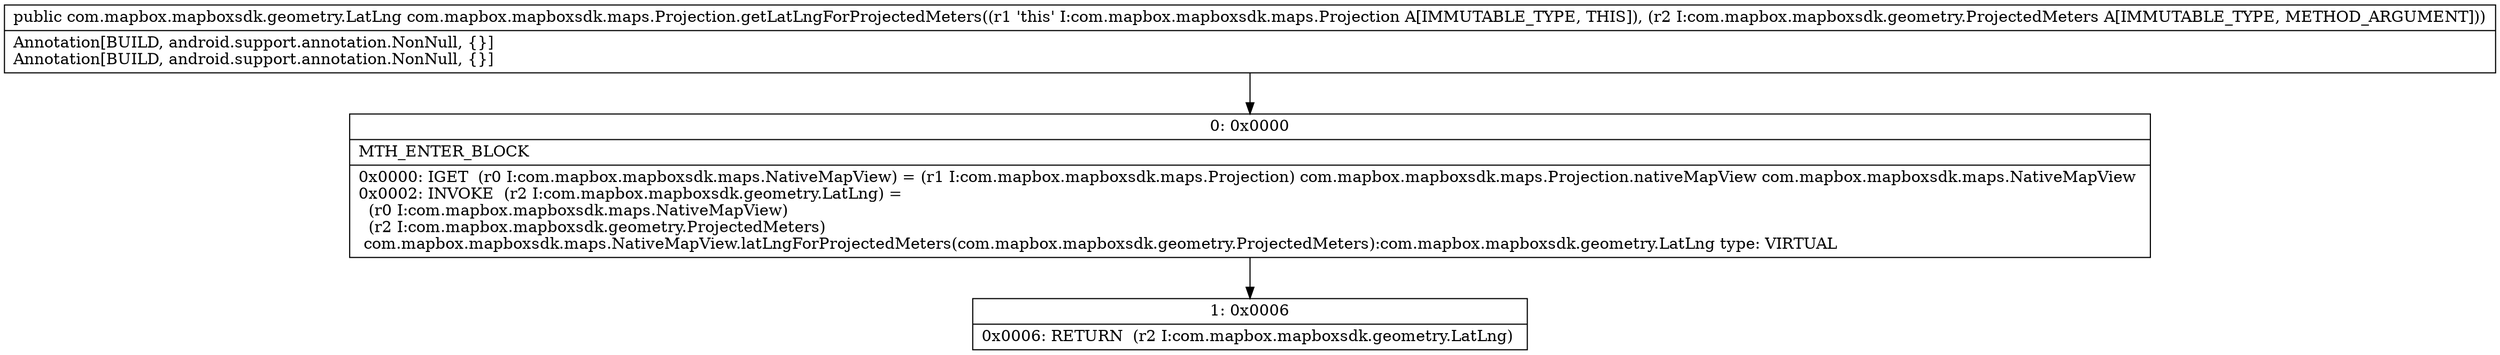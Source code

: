 digraph "CFG forcom.mapbox.mapboxsdk.maps.Projection.getLatLngForProjectedMeters(Lcom\/mapbox\/mapboxsdk\/geometry\/ProjectedMeters;)Lcom\/mapbox\/mapboxsdk\/geometry\/LatLng;" {
Node_0 [shape=record,label="{0\:\ 0x0000|MTH_ENTER_BLOCK\l|0x0000: IGET  (r0 I:com.mapbox.mapboxsdk.maps.NativeMapView) = (r1 I:com.mapbox.mapboxsdk.maps.Projection) com.mapbox.mapboxsdk.maps.Projection.nativeMapView com.mapbox.mapboxsdk.maps.NativeMapView \l0x0002: INVOKE  (r2 I:com.mapbox.mapboxsdk.geometry.LatLng) = \l  (r0 I:com.mapbox.mapboxsdk.maps.NativeMapView)\l  (r2 I:com.mapbox.mapboxsdk.geometry.ProjectedMeters)\l com.mapbox.mapboxsdk.maps.NativeMapView.latLngForProjectedMeters(com.mapbox.mapboxsdk.geometry.ProjectedMeters):com.mapbox.mapboxsdk.geometry.LatLng type: VIRTUAL \l}"];
Node_1 [shape=record,label="{1\:\ 0x0006|0x0006: RETURN  (r2 I:com.mapbox.mapboxsdk.geometry.LatLng) \l}"];
MethodNode[shape=record,label="{public com.mapbox.mapboxsdk.geometry.LatLng com.mapbox.mapboxsdk.maps.Projection.getLatLngForProjectedMeters((r1 'this' I:com.mapbox.mapboxsdk.maps.Projection A[IMMUTABLE_TYPE, THIS]), (r2 I:com.mapbox.mapboxsdk.geometry.ProjectedMeters A[IMMUTABLE_TYPE, METHOD_ARGUMENT]))  | Annotation[BUILD, android.support.annotation.NonNull, \{\}]\lAnnotation[BUILD, android.support.annotation.NonNull, \{\}]\l}"];
MethodNode -> Node_0;
Node_0 -> Node_1;
}

